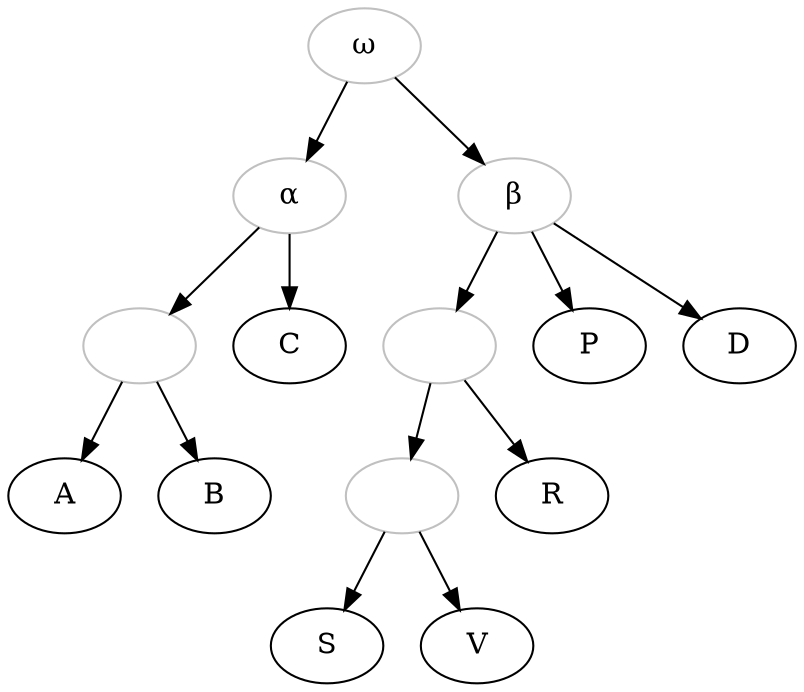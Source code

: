 digraph {
archetyp[color="grey", label="ω"] ;
groupalpha[color="grey", label="α"] ;
groupbeta[color="grey", label="β"] ;
1[color="grey", label=" "] ;
2[color="grey", label=" "] ;
SandV[label="", color="grey"] ;
archetyp -> groupalpha ;
archetyp -> groupbeta ;
groupalpha -> 1 ;
1 -> A ;
1 -> B ;
groupalpha -> C ;
groupbeta -> P ;
groupbeta -> 2 ;
2 -> SandV ;
2 -> R ;
groupbeta -> D ;
SandV -> S;
SandV -> V 
}